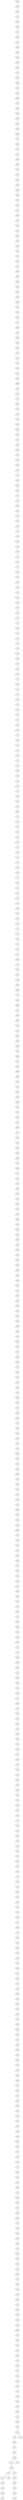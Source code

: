 graph {
    1390 []
    1862 []
    1840 []
    1882 []
    1889 []
    1888 []
    1872 []
    1886 []
    1870 []
    1884 []
    1880 []
    1885 []
    1865 []
    1847 []
    1887 []
    1878 []
    1881 []
    1883 []
    1869 []
    1879 []
    1874 []
    1873 []
    1868 []
    1876 []
    1867 []
    1858 []
    1864 []
    1877 []
    1866 []
    1871 []
    1875 []
    1855 []
    1863 []
    1857 []
    1834 []
    1845 []
    1848 []
    1844 []
    1850 []
    1860 []
    1859 []
    1837 []
    1849 []
    1831 []
    1841 []
    1843 []
    1856 []
    1851 []
    1832 []
    1833 []
    1852 []
    1854 []
    1861 []
    1838 []
    1839 []
    1846 []
    1824 []
    1830 []
    1853 []
    1828 []
    1819 []
    1835 []
    1842 []
    1821 []
    1825 []
    1836 []
    1805 []
    1829 []
    1826 []
    1827 []
    1817 []
    1812 []
    1822 []
    1823 []
    1800 []
    1808 []
    1809 []
    1811 []
    1794 []
    1804 []
    1797 []
    1798 []
    1789 []
    1818 []
    1820 []
    1816 []
    1814 []
    1815 []
    1803 []
    1807 []
    1790 []
    1806 []
    1793 []
    1799 []
    1802 []
    1810 []
    1813 []
    1788 []
    1785 []
    1796 []
    1801 []
    1772 []
    1795 []
    1765 []
    1791 []
    1784 []
    1783 []
    1778 []
    1786 []
    1773 []
    1787 []
    1779 []
    1766 []
    1781 []
    1780 []
    1760 []
    1775 []
    1759 []
    1776 []
    1792 []
    1728 []
    1777 []
    1774 []
    1739 []
    1754 []
    1770 []
    1741 []
    1744 []
    1769 []
    1748 []
    1768 []
    1735 []
    1751 []
    1767 []
    1752 []
    1757 []
    1771 []
    1763 []
    1764 []
    1705 []
    1750 []
    1761 []
    1758 []
    1782 []
    1753 []
    1746 []
    1747 []
    1755 []
    1730 []
    1762 []
    1720 []
    1749 []
    1729 []
    1740 []
    1714 []
    1716 []
    1734 []
    1738 []
    1733 []
    1680 []
    1715 []
    1743 []
    1732 []
    1724 []
    1742 []
    1737 []
    1756 []
    1723 []
    1731 []
    1711 []
    1725 []
    1706 []
    1717 []
    1726 []
    1721 []
    1745 []
    1722 []
    1703 []
    1736 []
    1656 []
    1719 []
    1702 []
    1727 []
    1707 []
    1709 []
    1710 []
    1701 []
    1713 []
    1696 []
    1718 []
    1704 []
    1688 []
    1708 []
    1698 []
    1693 []
    1712 []
    1695 []
    1699 []
    1678 []
    1686 []
    1692 []
    1684 []
    1700 []
    1682 []
    1685 []
    1691 []
    1687 []
    1668 []
    1697 []
    1683 []
    1669 []
    1689 []
    1676 []
    1679 []
    1625 []
    1690 []
    1694 []
    1660 []
    1672 []
    1642 []
    1681 []
    1667 []
    1677 []
    1671 []
    1675 []
    1619 []
    1662 []
    1658 []
    1657 []
    1663 []
    1674 []
    1651 []
    1670 []
    1666 []
    1647 []
    1664 []
    1638 []
    1643 []
    1645 []
    1665 []
    1652 []
    1653 []
    1634 []
    1649 []
    1627 []
    1641 []
    1646 []
    1673 []
    1639 []
    1661 []
    1654 []
    1659 []
    1632 []
    1637 []
    1648 []
    1655 []
    1640 []
    1635 []
    1636 []
    1650 []
    1630 []
    1596 []
    1598 []
    1629 []
    1626 []
    1618 []
    1633 []
    1623 []
    1621 []
    1644 []
    1613 []
    1615 []
    1617 []
    1614 []
    1620 []
    1607 []
    1631 []
    1624 []
    1628 []
    1612 []
    1622 []
    1605 []
    1610 []
    1575 []
    1602 []
    1604 []
    1608 []
    1603 []
    1601 []
    1589 []
    1606 []
    1609 []
    1611 []
    1616 []
    1579 []
    1594 []
    1600 []
    1592 []
    1588 []
    1578 []
    1584 []
    1599 []
    1572 []
    1591 []
    1587 []
    1583 []
    1590 []
    1574 []
    1595 []
    1581 []
    1593 []
    1552 []
    1568 []
    1582 []
    1597 []
    1576 []
    1585 []
    1560 []
    1566 []
    1586 []
    1533 []
    1563 []
    1567 []
    1577 []
    1571 []
    1556 []
    1569 []
    1549 []
    1551 []
    1580 []
    1555 []
    1558 []
    1573 []
    1547 []
    1562 []
    1537 []
    1559 []
    1561 []
    1542 []
    1544 []
    1565 []
    1564 []
    1530 []
    1545 []
    1570 []
    1543 []
    1557 []
    1536 []
    1550 []
    1521 []
    1526 []
    1505 []
    1540 []
    1546 []
    1554 []
    1527 []
    1541 []
    1539 []
    1515 []
    1528 []
    1534 []
    1553 []
    1529 []
    1483 []
    1523 []
    1548 []
    1518 []
    1532 []
    1516 []
    1538 []
    1519 []
    1531 []
    1525 []
    1517 []
    1522 []
    1513 []
    1520 []
    1535 []
    1499 []
    1510 []
    1511 []
    1491 []
    1502 []
    1474 []
    1514 []
    1504 []
    1506 []
    1507 []
    1509 []
    1512 []
    1503 []
    1495 []
    1508 []
    1489 []
    1524 []
    1501 []
    1487 []
    1490 []
    1484 []
    1500 []
    1497 []
    1496 []
    1493 []
    1482 []
    1486 []
    1471 []
    1498 []
    1458 []
    1480 []
    1479 []
    1485 []
    1466 []
    1481 []
    1478 []
    1469 []
    1476 []
    1460 []
    1475 []
    1448 []
    1488 []
    1492 []
    1459 []
    1494 []
    1470 []
    1477 []
    1473 []
    1454 []
    1434 []
    1467 []
    1465 []
    1472 []
    1446 []
    1455 []
    1457 []
    1464 []
    1468 []
    1442 []
    1453 []
    1461 []
    1456 []
    1463 []
    1452 []
    1443 []
    1447 []
    1444 []
    1451 []
    1429 []
    1439 []
    1438 []
    1440 []
    1408 []
    1462 []
    1435 []
    1445 []
    1418 []
    1432 []
    1441 []
    1428 []
    1450 []
    1433 []
    1405 []
    1421 []
    1422 []
    1449 []
    1416 []
    1437 []
    1423 []
    1426 []
    1415 []
    1420 []
    1424 []
    1425 []
    1398 []
    1419 []
    1431 []
    1436 []
    1407 []
    1414 []
    1410 []
    1406 []
    1413 []
    1430 []
    1393 []
    1427 []
    1400 []
    1417 []
    1411 []
    1399 []
    1402 []
    1391 []
    1397 []
    1404 []
    1412 []
    1395 []
    1396 []
    1409 []
    1392 []
    1394 []
    1401 []
    1403 []
    1390 -- 1862
    1862 -- 1840
    1840 -- 1882
    1882 -- 1889
    1889 -- 1888
    1888 -- 1872
    1872 -- 1886
    1886 -- 1870
    1870 -- 1884
    1884 -- 1880
    1880 -- 1885
    1885 -- 1865
    1865 -- 1847
    1847 -- 1887
    1887 -- 1878
    1878 -- 1881
    1881 -- 1883
    1883 -- 1869
    1869 -- 1879
    1879 -- 1874
    1874 -- 1873
    1873 -- 1868
    1868 -- 1876
    1876 -- 1867
    1867 -- 1858
    1858 -- 1864
    1864 -- 1877
    1877 -- 1866
    1866 -- 1871
    1871 -- 1875
    1875 -- 1855
    1855 -- 1863
    1863 -- 1857
    1857 -- 1834
    1834 -- 1845
    1845 -- 1848
    1848 -- 1844
    1844 -- 1850
    1850 -- 1860
    1860 -- 1859
    1859 -- 1837
    1837 -- 1849
    1849 -- 1831
    1831 -- 1841
    1841 -- 1843
    1843 -- 1856
    1856 -- 1851
    1851 -- 1832
    1832 -- 1833
    1833 -- 1852
    1852 -- 1854
    1854 -- 1861
    1861 -- 1838
    1838 -- 1839
    1839 -- 1846
    1846 -- 1824
    1824 -- 1830
    1830 -- 1853
    1853 -- 1828
    1828 -- 1819
    1819 -- 1835
    1835 -- 1842
    1842 -- 1821
    1821 -- 1825
    1825 -- 1836
    1836 -- 1805
    1805 -- 1829
    1829 -- 1826
    1826 -- 1827
    1827 -- 1817
    1817 -- 1812
    1812 -- 1822
    1822 -- 1823
    1823 -- 1800
    1800 -- 1808
    1808 -- 1809
    1809 -- 1811
    1811 -- 1794
    1794 -- 1804
    1804 -- 1797
    1797 -- 1798
    1798 -- 1789
    1789 -- 1818
    1818 -- 1820
    1820 -- 1816
    1816 -- 1814
    1814 -- 1815
    1815 -- 1803
    1803 -- 1807
    1807 -- 1790
    1790 -- 1806
    1806 -- 1793
    1793 -- 1799
    1799 -- 1802
    1802 -- 1810
    1810 -- 1813
    1813 -- 1788
    1788 -- 1785
    1785 -- 1796
    1796 -- 1801
    1801 -- 1772
    1772 -- 1795
    1795 -- 1765
    1765 -- 1791
    1791 -- 1784
    1784 -- 1783
    1783 -- 1778
    1778 -- 1786
    1786 -- 1773
    1773 -- 1787
    1787 -- 1779
    1779 -- 1766
    1766 -- 1781
    1781 -- 1780
    1780 -- 1760
    1760 -- 1775
    1775 -- 1759
    1759 -- 1776
    1776 -- 1792
    1792 -- 1728
    1728 -- 1777
    1777 -- 1774
    1774 -- 1739
    1739 -- 1754
    1754 -- 1770
    1770 -- 1741
    1741 -- 1744
    1744 -- 1769
    1769 -- 1748
    1748 -- 1768
    1768 -- 1735
    1735 -- 1751
    1751 -- 1767
    1767 -- 1752
    1752 -- 1757
    1757 -- 1771
    1771 -- 1763
    1763 -- 1764
    1764 -- 1705
    1705 -- 1750
    1750 -- 1761
    1761 -- 1758
    1758 -- 1782
    1782 -- 1753
    1753 -- 1746
    1746 -- 1747
    1747 -- 1755
    1755 -- 1730
    1730 -- 1762
    1762 -- 1720
    1720 -- 1749
    1749 -- 1729
    1729 -- 1740
    1740 -- 1714
    1714 -- 1716
    1716 -- 1734
    1734 -- 1738
    1738 -- 1733
    1733 -- 1680
    1680 -- 1715
    1715 -- 1743
    1743 -- 1732
    1732 -- 1724
    1724 -- 1742
    1742 -- 1737
    1737 -- 1756
    1756 -- 1723
    1723 -- 1731
    1731 -- 1711
    1711 -- 1725
    1725 -- 1706
    1706 -- 1717
    1717 -- 1726
    1726 -- 1721
    1721 -- 1745
    1745 -- 1722
    1722 -- 1703
    1703 -- 1736
    1736 -- 1656
    1656 -- 1719
    1719 -- 1702
    1702 -- 1727
    1727 -- 1707
    1707 -- 1709
    1709 -- 1710
    1710 -- 1701
    1701 -- 1713
    1713 -- 1696
    1696 -- 1718
    1718 -- 1704
    1704 -- 1688
    1688 -- 1708
    1708 -- 1698
    1698 -- 1693
    1693 -- 1712
    1712 -- 1695
    1695 -- 1699
    1699 -- 1678
    1678 -- 1686
    1686 -- 1692
    1692 -- 1684
    1684 -- 1700
    1700 -- 1682
    1682 -- 1685
    1685 -- 1691
    1691 -- 1687
    1687 -- 1668
    1668 -- 1697
    1697 -- 1683
    1683 -- 1669
    1669 -- 1689
    1689 -- 1676
    1676 -- 1679
    1679 -- 1625
    1625 -- 1690
    1690 -- 1694
    1694 -- 1660
    1660 -- 1672
    1672 -- 1642
    1642 -- 1681
    1681 -- 1667
    1667 -- 1677
    1677 -- 1671
    1671 -- 1675
    1675 -- 1619
    1619 -- 1662
    1662 -- 1658
    1658 -- 1657
    1657 -- 1663
    1663 -- 1674
    1674 -- 1651
    1651 -- 1670
    1670 -- 1666
    1666 -- 1647
    1647 -- 1664
    1664 -- 1638
    1638 -- 1643
    1643 -- 1645
    1645 -- 1665
    1665 -- 1652
    1652 -- 1653
    1653 -- 1634
    1634 -- 1649
    1649 -- 1627
    1627 -- 1641
    1641 -- 1646
    1646 -- 1673
    1673 -- 1639
    1639 -- 1661
    1661 -- 1654
    1654 -- 1659
    1659 -- 1632
    1632 -- 1637
    1637 -- 1648
    1648 -- 1655
    1655 -- 1640
    1640 -- 1635
    1635 -- 1636
    1636 -- 1650
    1650 -- 1630
    1630 -- 1596
    1596 -- 1598
    1598 -- 1629
    1629 -- 1626
    1626 -- 1618
    1618 -- 1633
    1633 -- 1623
    1623 -- 1621
    1621 -- 1644
    1644 -- 1613
    1613 -- 1615
    1615 -- 1617
    1617 -- 1614
    1614 -- 1620
    1620 -- 1607
    1607 -- 1631
    1631 -- 1624
    1624 -- 1628
    1628 -- 1612
    1612 -- 1622
    1622 -- 1605
    1605 -- 1610
    1610 -- 1575
    1575 -- 1602
    1602 -- 1604
    1604 -- 1608
    1608 -- 1603
    1603 -- 1601
    1601 -- 1589
    1589 -- 1606
    1606 -- 1609
    1609 -- 1611
    1611 -- 1616
    1616 -- 1579
    1579 -- 1594
    1594 -- 1600
    1600 -- 1592
    1592 -- 1588
    1588 -- 1578
    1578 -- 1584
    1584 -- 1599
    1599 -- 1572
    1572 -- 1591
    1591 -- 1587
    1587 -- 1583
    1583 -- 1590
    1590 -- 1574
    1574 -- 1595
    1595 -- 1581
    1581 -- 1593
    1593 -- 1552
    1552 -- 1568
    1568 -- 1582
    1582 -- 1597
    1597 -- 1576
    1576 -- 1585
    1585 -- 1560
    1560 -- 1566
    1566 -- 1586
    1586 -- 1533
    1533 -- 1563
    1563 -- 1567
    1567 -- 1577
    1577 -- 1571
    1571 -- 1556
    1556 -- 1569
    1569 -- 1549
    1549 -- 1551
    1551 -- 1580
    1580 -- 1555
    1555 -- 1558
    1558 -- 1573
    1573 -- 1547
    1547 -- 1562
    1562 -- 1537
    1537 -- 1559
    1559 -- 1561
    1561 -- 1542
    1542 -- 1544
    1544 -- 1565
    1565 -- 1564
    1564 -- 1530
    1530 -- 1545
    1545 -- 1570
    1570 -- 1543
    1543 -- 1557
    1557 -- 1536
    1536 -- 1550
    1550 -- 1521
    1521 -- 1526
    1526 -- 1505
    1505 -- 1540
    1540 -- 1546
    1546 -- 1554
    1554 -- 1527
    1527 -- 1541
    1541 -- 1539
    1539 -- 1515
    1515 -- 1528
    1528 -- 1534
    1534 -- 1553
    1553 -- 1529
    1529 -- 1483
    1483 -- 1523
    1523 -- 1548
    1548 -- 1518
    1518 -- 1532
    1532 -- 1516
    1516 -- 1538
    1538 -- 1519
    1519 -- 1531
    1531 -- 1525
    1525 -- 1517
    1517 -- 1522
    1522 -- 1513
    1513 -- 1520
    1520 -- 1535
    1535 -- 1499
    1499 -- 1510
    1510 -- 1511
    1511 -- 1491
    1491 -- 1502
    1502 -- 1474
    1474 -- 1514
    1514 -- 1504
    1504 -- 1506
    1506 -- 1507
    1507 -- 1509
    1509 -- 1512
    1512 -- 1503
    1503 -- 1495
    1495 -- 1508
    1508 -- 1489
    1489 -- 1524
    1524 -- 1501
    1501 -- 1487
    1487 -- 1490
    1490 -- 1484
    1484 -- 1500
    1500 -- 1497
    1497 -- 1496
    1496 -- 1493
    1493 -- 1482
    1482 -- 1486
    1486 -- 1471
    1471 -- 1498
    1498 -- 1458
    1458 -- 1480
    1480 -- 1479
    1479 -- 1485
    1485 -- 1466
    1466 -- 1481
    1481 -- 1478
    1478 -- 1469
    1469 -- 1476
    1476 -- 1460
    1460 -- 1475
    1475 -- 1448
    1448 -- 1488
    1488 -- 1492
    1492 -- 1459
    1459 -- 1494
    1494 -- 1470
    1470 -- 1477
    1477 -- 1473
    1473 -- 1454
    1454 -- 1434
    1434 -- 1467
    1467 -- 1465
    1465 -- 1472
    1472 -- 1446
    1446 -- 1455
    1455 -- 1457
    1457 -- 1464
    1464 -- 1468
    1468 -- 1442
    1442 -- 1453
    1453 -- 1461
    1461 -- 1456
    1456 -- 1463
    1463 -- 1452
    1452 -- 1443
    1443 -- 1447
    1447 -- 1444
    1444 -- 1451
    1451 -- 1429
    1429 -- 1439
    1439 -- 1438
    1438 -- 1440
    1440 -- 1408
    1408 -- 1462
    1462 -- 1435
    1435 -- 1445
    1445 -- 1418
    1418 -- 1432
    1432 -- 1441
    1441 -- 1428
    1428 -- 1450
    1450 -- 1433
    1433 -- 1405
    1405 -- 1421
    1421 -- 1422
    1422 -- 1449
    1449 -- 1416
    1416 -- 1437
    1437 -- 1423
    1423 -- 1426
    1426 -- 1415
    1415 -- 1420
    1420 -- 1424
    1424 -- 1425
    1425 -- 1398
    1398 -- 1419
    1419 -- 1431
    1431 -- 1436
    1436 -- 1407
    1407 -- 1414
    1414 -- 1410
    1410 -- 1406
    1406 -- 1413
    1413 -- 1430
    1430 -- 1393
    1393 -- 1427
    1427 -- 1400
    1400 -- 1417
    1417 -- 1411
    1411 -- 1399
    1399 -- 1402
    1402 -- 1391
    1391 -- 1397
    1417 -- 1404
    1400 -- 1412
    1412 -- 1395
    1395 -- 1396
    1396 -- 1409
    1409 -- 1392
    1392 -- 1394
    1393 -- 1401
    1414 -- 1403
}
